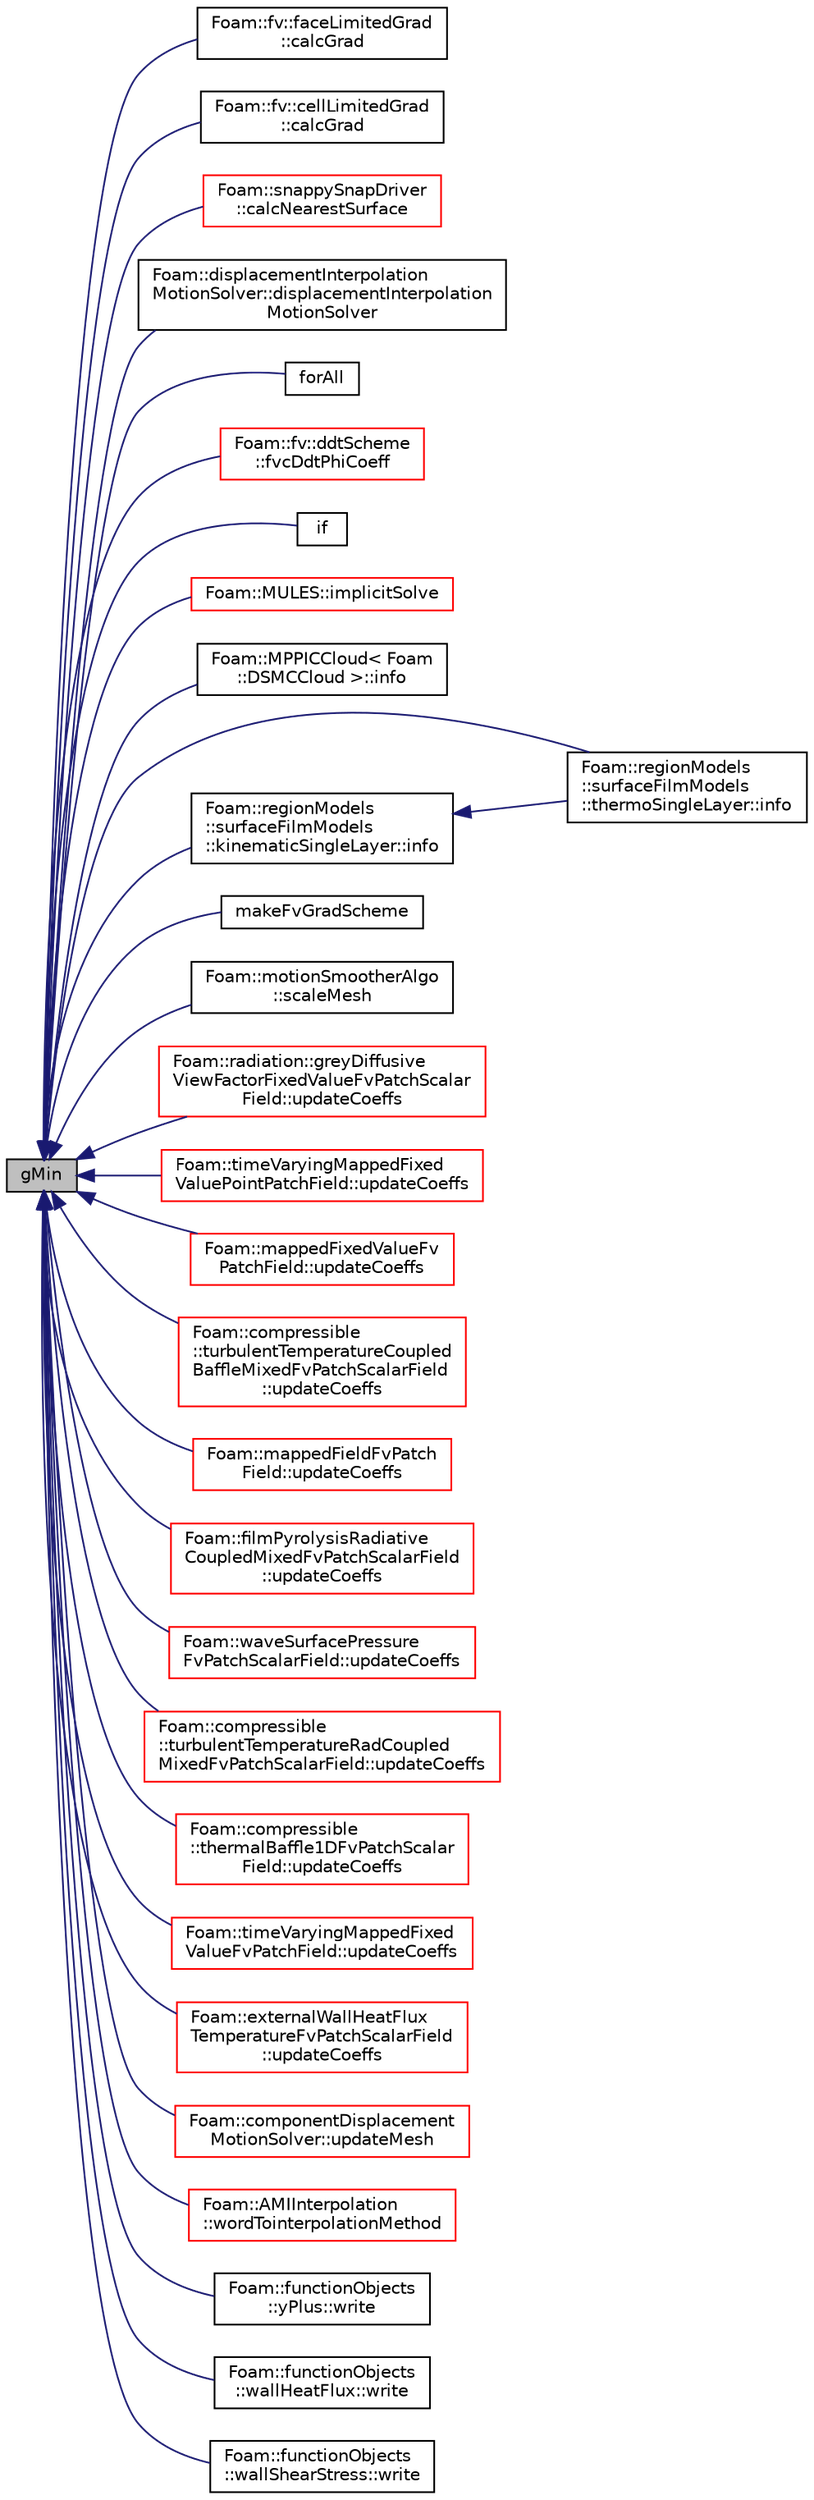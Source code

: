 digraph "gMin"
{
  bgcolor="transparent";
  edge [fontname="Helvetica",fontsize="10",labelfontname="Helvetica",labelfontsize="10"];
  node [fontname="Helvetica",fontsize="10",shape=record];
  rankdir="LR";
  Node74388 [label="gMin",height=0.2,width=0.4,color="black", fillcolor="grey75", style="filled", fontcolor="black"];
  Node74388 -> Node74389 [dir="back",color="midnightblue",fontsize="10",style="solid",fontname="Helvetica"];
  Node74389 [label="Foam::fv::faceLimitedGrad\l::calcGrad",height=0.2,width=0.4,color="black",URL="$a23389.html#ad8d9cb82461fad7624154d2e66528aa7"];
  Node74388 -> Node74390 [dir="back",color="midnightblue",fontsize="10",style="solid",fontname="Helvetica"];
  Node74390 [label="Foam::fv::cellLimitedGrad\l::calcGrad",height=0.2,width=0.4,color="black",URL="$a23381.html#a9e6946d5c172823826c394cab9979f17"];
  Node74388 -> Node74391 [dir="back",color="midnightblue",fontsize="10",style="solid",fontname="Helvetica"];
  Node74391 [label="Foam::snappySnapDriver\l::calcNearestSurface",height=0.2,width=0.4,color="red",URL="$a25921.html#a0a334a64613ee0c208d8edf18306bcf2",tooltip="Per patch point calculate point on nearest surface. Set as. "];
  Node74388 -> Node74399 [dir="back",color="midnightblue",fontsize="10",style="solid",fontname="Helvetica"];
  Node74399 [label="Foam::displacementInterpolation\lMotionSolver::displacementInterpolation\lMotionSolver",height=0.2,width=0.4,color="black",URL="$a24437.html#af70627c48920441a925701b8da5266ba",tooltip="Construct from polyMesh and IOdictionary. "];
  Node74388 -> Node74400 [dir="back",color="midnightblue",fontsize="10",style="solid",fontname="Helvetica"];
  Node74400 [label="forAll",height=0.2,width=0.4,color="black",URL="$a39656.html#a3a6dfa236873b1e0df07a723bccf5222"];
  Node74388 -> Node74401 [dir="back",color="midnightblue",fontsize="10",style="solid",fontname="Helvetica"];
  Node74401 [label="Foam::fv::ddtScheme\l::fvcDdtPhiCoeff",height=0.2,width=0.4,color="red",URL="$a23301.html#adaa5c26dbfd2851be994f2e32f3274d1"];
  Node74388 -> Node74406 [dir="back",color="midnightblue",fontsize="10",style="solid",fontname="Helvetica"];
  Node74406 [label="if",height=0.2,width=0.4,color="black",URL="$a39644.html#a8b7f998449b569bf0b55d8c54cbac3cc"];
  Node74388 -> Node74407 [dir="back",color="midnightblue",fontsize="10",style="solid",fontname="Helvetica"];
  Node74407 [label="Foam::MULES::implicitSolve",height=0.2,width=0.4,color="red",URL="$a21864.html#af3ebc5af31512182ee43a56e994f4aaf"];
  Node74388 -> Node74410 [dir="back",color="midnightblue",fontsize="10",style="solid",fontname="Helvetica"];
  Node74410 [label="Foam::MPPICCloud\< Foam\l::DSMCCloud \>::info",height=0.2,width=0.4,color="black",URL="$a24929.html#ac1b66fe77173de9e5e8542b2823d6071",tooltip="I-O. "];
  Node74388 -> Node74411 [dir="back",color="midnightblue",fontsize="10",style="solid",fontname="Helvetica"];
  Node74411 [label="Foam::regionModels\l::surfaceFilmModels\l::thermoSingleLayer::info",height=0.2,width=0.4,color="black",URL="$a30265.html#ac1b66fe77173de9e5e8542b2823d6071",tooltip="Provide some feedback. "];
  Node74388 -> Node74412 [dir="back",color="midnightblue",fontsize="10",style="solid",fontname="Helvetica"];
  Node74412 [label="Foam::regionModels\l::surfaceFilmModels\l::kinematicSingleLayer::info",height=0.2,width=0.4,color="black",URL="$a30117.html#ac1b66fe77173de9e5e8542b2823d6071",tooltip="Provide some feedback. "];
  Node74412 -> Node74411 [dir="back",color="midnightblue",fontsize="10",style="solid",fontname="Helvetica"];
  Node74388 -> Node74413 [dir="back",color="midnightblue",fontsize="10",style="solid",fontname="Helvetica"];
  Node74413 [label="makeFvGradScheme",height=0.2,width=0.4,color="black",URL="$a03332.html#a392ada9a48d078ac5e73a2b100268766"];
  Node74388 -> Node74414 [dir="back",color="midnightblue",fontsize="10",style="solid",fontname="Helvetica"];
  Node74414 [label="Foam::motionSmootherAlgo\l::scaleMesh",height=0.2,width=0.4,color="black",URL="$a22297.html#a32bff44040e6dbc2f185cba89bcacd6d",tooltip="Move mesh with externally provided mesh constraints. "];
  Node74388 -> Node74415 [dir="back",color="midnightblue",fontsize="10",style="solid",fontname="Helvetica"];
  Node74415 [label="Foam::radiation::greyDiffusive\lViewFactorFixedValueFvPatchScalar\lField::updateCoeffs",height=0.2,width=0.4,color="red",URL="$a31329.html#a7e24eafac629d3733181cd942d4c902f",tooltip="Update the coefficients associated with the patch field. "];
  Node74388 -> Node74419 [dir="back",color="midnightblue",fontsize="10",style="solid",fontname="Helvetica"];
  Node74419 [label="Foam::timeVaryingMappedFixed\lValuePointPatchField::updateCoeffs",height=0.2,width=0.4,color="red",URL="$a24541.html#a7e24eafac629d3733181cd942d4c902f",tooltip="Update the coefficients associated with the patch field. "];
  Node74388 -> Node74421 [dir="back",color="midnightblue",fontsize="10",style="solid",fontname="Helvetica"];
  Node74421 [label="Foam::mappedFixedValueFv\lPatchField::updateCoeffs",height=0.2,width=0.4,color="red",URL="$a22977.html#a7e24eafac629d3733181cd942d4c902f",tooltip="Update the coefficients associated with the patch field. "];
  Node74388 -> Node74423 [dir="back",color="midnightblue",fontsize="10",style="solid",fontname="Helvetica"];
  Node74423 [label="Foam::compressible\l::turbulentTemperatureCoupled\lBaffleMixedFvPatchScalarField\l::updateCoeffs",height=0.2,width=0.4,color="red",URL="$a32021.html#a7e24eafac629d3733181cd942d4c902f",tooltip="Update the coefficients associated with the patch field. "];
  Node74388 -> Node74425 [dir="back",color="midnightblue",fontsize="10",style="solid",fontname="Helvetica"];
  Node74425 [label="Foam::mappedFieldFvPatch\lField::updateCoeffs",height=0.2,width=0.4,color="red",URL="$a22957.html#a7e24eafac629d3733181cd942d4c902f",tooltip="Update the coefficients associated with the patch field. "];
  Node74388 -> Node74427 [dir="back",color="midnightblue",fontsize="10",style="solid",fontname="Helvetica"];
  Node74427 [label="Foam::filmPyrolysisRadiative\lCoupledMixedFvPatchScalarField\l::updateCoeffs",height=0.2,width=0.4,color="red",URL="$a30057.html#a7e24eafac629d3733181cd942d4c902f",tooltip="Update the coefficients associated with the patch field. "];
  Node74388 -> Node74429 [dir="back",color="midnightblue",fontsize="10",style="solid",fontname="Helvetica"];
  Node74429 [label="Foam::waveSurfacePressure\lFvPatchScalarField::updateCoeffs",height=0.2,width=0.4,color="red",URL="$a23157.html#a7e24eafac629d3733181cd942d4c902f",tooltip="Update the coefficients associated with the patch field. "];
  Node74388 -> Node74431 [dir="back",color="midnightblue",fontsize="10",style="solid",fontname="Helvetica"];
  Node74431 [label="Foam::compressible\l::turbulentTemperatureRadCoupled\lMixedFvPatchScalarField::updateCoeffs",height=0.2,width=0.4,color="red",URL="$a32025.html#a7e24eafac629d3733181cd942d4c902f",tooltip="Update the coefficients associated with the patch field. "];
  Node74388 -> Node74435 [dir="back",color="midnightblue",fontsize="10",style="solid",fontname="Helvetica"];
  Node74435 [label="Foam::compressible\l::thermalBaffle1DFvPatchScalar\lField::updateCoeffs",height=0.2,width=0.4,color="red",URL="$a32009.html#a7e24eafac629d3733181cd942d4c902f",tooltip="Update the coefficients associated with the patch field. "];
  Node74388 -> Node74437 [dir="back",color="midnightblue",fontsize="10",style="solid",fontname="Helvetica"];
  Node74437 [label="Foam::timeVaryingMappedFixed\lValueFvPatchField::updateCoeffs",height=0.2,width=0.4,color="red",URL="$a23097.html#a7e24eafac629d3733181cd942d4c902f",tooltip="Update the coefficients associated with the patch field. "];
  Node74388 -> Node74439 [dir="back",color="midnightblue",fontsize="10",style="solid",fontname="Helvetica"];
  Node74439 [label="Foam::externalWallHeatFlux\lTemperatureFvPatchScalarField\l::updateCoeffs",height=0.2,width=0.4,color="red",URL="$a32001.html#a7e24eafac629d3733181cd942d4c902f",tooltip="Update the coefficients associated with the patch field. "];
  Node74388 -> Node74441 [dir="back",color="midnightblue",fontsize="10",style="solid",fontname="Helvetica"];
  Node74441 [label="Foam::componentDisplacement\lMotionSolver::updateMesh",height=0.2,width=0.4,color="red",URL="$a22313.html#ad57565956fd4064299f4bd3c4eebb1d4",tooltip="Update local data for topology changes. "];
  Node74388 -> Node74445 [dir="back",color="midnightblue",fontsize="10",style="solid",fontname="Helvetica"];
  Node74445 [label="Foam::AMIInterpolation\l::wordTointerpolationMethod",height=0.2,width=0.4,color="red",URL="$a25997.html#a60e3ed16ffdfe716b129e1e10820c506",tooltip="Convert word to interpolationMethod. "];
  Node74388 -> Node74448 [dir="back",color="midnightblue",fontsize="10",style="solid",fontname="Helvetica"];
  Node74448 [label="Foam::functionObjects\l::yPlus::write",height=0.2,width=0.4,color="black",URL="$a24357.html#ae8f6374e29a250261b3979bbd6e5cb40",tooltip="Write the yPlus field. "];
  Node74388 -> Node74449 [dir="back",color="midnightblue",fontsize="10",style="solid",fontname="Helvetica"];
  Node74449 [label="Foam::functionObjects\l::wallHeatFlux::write",height=0.2,width=0.4,color="black",URL="$a24337.html#ae8f6374e29a250261b3979bbd6e5cb40",tooltip="Write the wall heat-flux. "];
  Node74388 -> Node74450 [dir="back",color="midnightblue",fontsize="10",style="solid",fontname="Helvetica"];
  Node74450 [label="Foam::functionObjects\l::wallShearStress::write",height=0.2,width=0.4,color="black",URL="$a24341.html#ae8f6374e29a250261b3979bbd6e5cb40",tooltip="Write the wall shear-stress. "];
}

